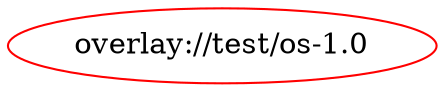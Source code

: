 digraph prolog {

newrank=true;
concentrate=true;
compound=true;
graph [rankdir=TD];#, ranksep=2.5, nodesep=0.2];
edge  [arrowhead=vee];

"overlay://test/os-1.0" [color=red, href="../test/os-1.0-depend.svg"];
}
